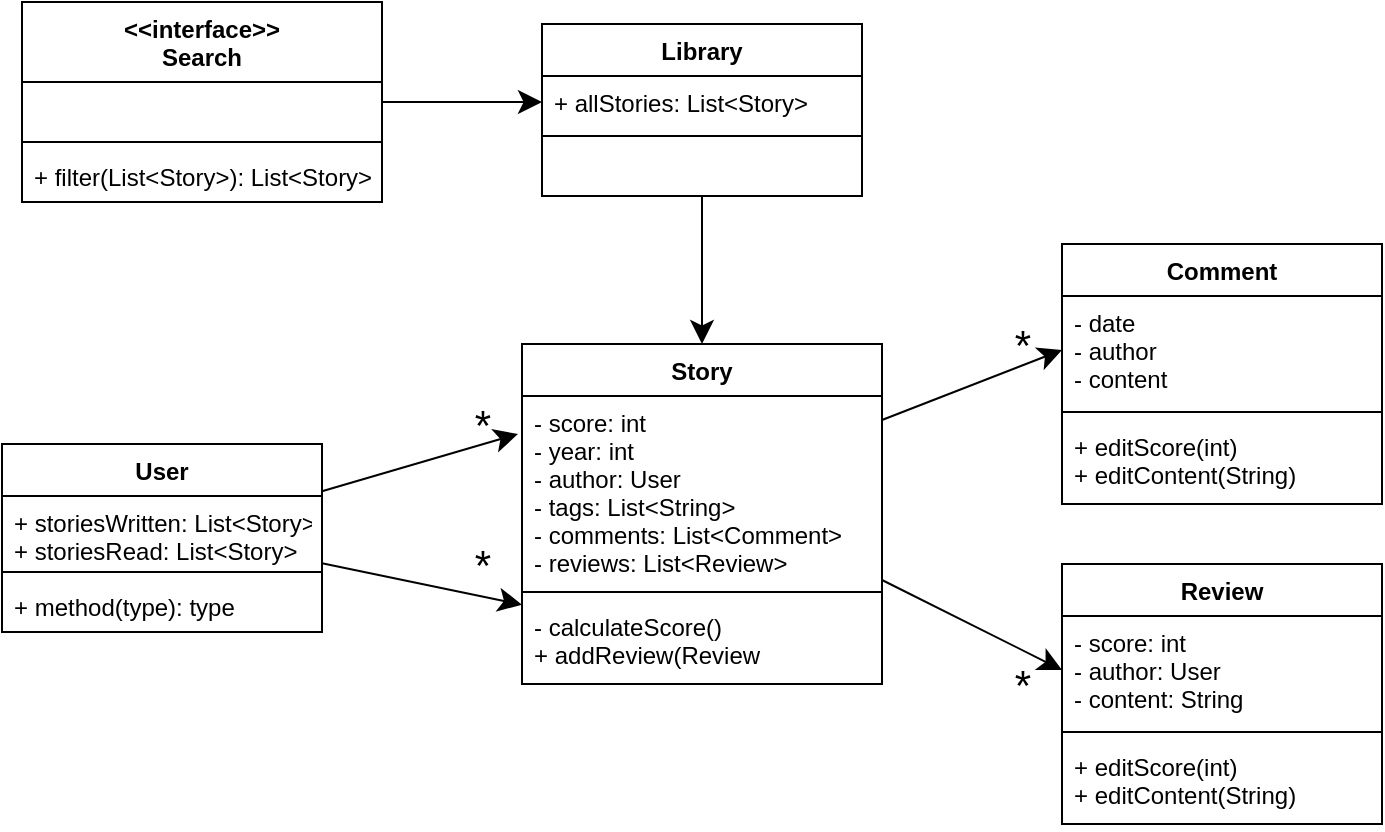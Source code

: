 <mxfile version="13.6.5" type="github">
  <diagram id="Lunx7FJIqspZK_VuQ0n8" name="Page-1">
    <mxGraphModel dx="1422" dy="745" grid="1" gridSize="10" guides="1" tooltips="1" connect="1" arrows="1" fold="1" page="1" pageScale="1" pageWidth="850" pageHeight="1100" math="0" shadow="0">
      <root>
        <mxCell id="0" />
        <mxCell id="1" parent="0" />
        <mxCell id="KTyBPeHKV0A6xwSrAMhU-9" style="rounded=0;orthogonalLoop=1;jettySize=auto;html=1;endSize=9;startSize=9;entryX=0;entryY=0.5;entryDx=0;entryDy=0;" edge="1" parent="1" source="KTyBPeHKV0A6xwSrAMhU-2" target="KTyBPeHKV0A6xwSrAMhU-6">
          <mxGeometry relative="1" as="geometry" />
        </mxCell>
        <mxCell id="KTyBPeHKV0A6xwSrAMhU-10" value="&lt;font style=&quot;font-size: 21px&quot;&gt;*&lt;/font&gt;" style="text;html=1;align=center;verticalAlign=middle;resizable=0;points=[];autosize=1;" vertex="1" parent="1">
          <mxGeometry x="580" y="600" width="20" height="20" as="geometry" />
        </mxCell>
        <mxCell id="KTyBPeHKV0A6xwSrAMhU-15" style="edgeStyle=none;rounded=0;orthogonalLoop=1;jettySize=auto;html=1;entryX=0;entryY=0.5;entryDx=0;entryDy=0;startSize=9;endSize=9;" edge="1" parent="1" source="KTyBPeHKV0A6xwSrAMhU-2" target="KTyBPeHKV0A6xwSrAMhU-12">
          <mxGeometry relative="1" as="geometry" />
        </mxCell>
        <mxCell id="KTyBPeHKV0A6xwSrAMhU-21" value="&lt;font style=&quot;font-size: 21px&quot;&gt;*&lt;/font&gt;" style="text;html=1;align=center;verticalAlign=middle;resizable=0;points=[];autosize=1;" vertex="1" parent="1">
          <mxGeometry x="580" y="430" width="20" height="20" as="geometry" />
        </mxCell>
        <mxCell id="KTyBPeHKV0A6xwSrAMhU-22" style="edgeStyle=none;rounded=0;orthogonalLoop=1;jettySize=auto;html=1;entryX=-0.011;entryY=0.202;entryDx=0;entryDy=0;entryPerimeter=0;startSize=9;endSize=9;" edge="1" parent="1" source="KTyBPeHKV0A6xwSrAMhU-16" target="KTyBPeHKV0A6xwSrAMhU-2">
          <mxGeometry relative="1" as="geometry" />
        </mxCell>
        <mxCell id="KTyBPeHKV0A6xwSrAMhU-23" style="edgeStyle=none;rounded=0;orthogonalLoop=1;jettySize=auto;html=1;startSize=9;endSize=9;" edge="1" parent="1" source="KTyBPeHKV0A6xwSrAMhU-17" target="KTyBPeHKV0A6xwSrAMhU-4">
          <mxGeometry relative="1" as="geometry" />
        </mxCell>
        <mxCell id="KTyBPeHKV0A6xwSrAMhU-24" value="&lt;font style=&quot;font-size: 21px&quot;&gt;*&lt;/font&gt;" style="text;html=1;align=center;verticalAlign=middle;resizable=0;points=[];autosize=1;" vertex="1" parent="1">
          <mxGeometry x="310" y="470" width="20" height="20" as="geometry" />
        </mxCell>
        <mxCell id="KTyBPeHKV0A6xwSrAMhU-25" value="&lt;font style=&quot;font-size: 21px&quot;&gt;*&lt;/font&gt;" style="text;html=1;align=center;verticalAlign=middle;resizable=0;points=[];autosize=1;" vertex="1" parent="1">
          <mxGeometry x="310" y="540" width="20" height="20" as="geometry" />
        </mxCell>
        <mxCell id="KTyBPeHKV0A6xwSrAMhU-1" value="Story" style="swimlane;fontStyle=1;align=center;verticalAlign=top;childLayout=stackLayout;horizontal=1;startSize=26;horizontalStack=0;resizeParent=1;resizeParentMax=0;resizeLast=0;collapsible=1;marginBottom=0;" vertex="1" parent="1">
          <mxGeometry x="340" y="440" width="180" height="170" as="geometry" />
        </mxCell>
        <mxCell id="KTyBPeHKV0A6xwSrAMhU-2" value="- score: int&#xa;- year: int&#xa;- author: User&#xa;- tags: List&lt;String&gt;&#xa;- comments: List&lt;Comment&gt;&#xa;- reviews: List&lt;Review&gt;" style="text;strokeColor=none;fillColor=none;align=left;verticalAlign=top;spacingLeft=4;spacingRight=4;overflow=hidden;rotatable=0;points=[[0,0.5],[1,0.5]];portConstraint=eastwest;" vertex="1" parent="KTyBPeHKV0A6xwSrAMhU-1">
          <mxGeometry y="26" width="180" height="94" as="geometry" />
        </mxCell>
        <mxCell id="KTyBPeHKV0A6xwSrAMhU-3" value="" style="line;strokeWidth=1;fillColor=none;align=left;verticalAlign=middle;spacingTop=-1;spacingLeft=3;spacingRight=3;rotatable=0;labelPosition=right;points=[];portConstraint=eastwest;" vertex="1" parent="KTyBPeHKV0A6xwSrAMhU-1">
          <mxGeometry y="120" width="180" height="8" as="geometry" />
        </mxCell>
        <mxCell id="KTyBPeHKV0A6xwSrAMhU-4" value="- calculateScore()&#xa;+ addReview(Review" style="text;strokeColor=none;fillColor=none;align=left;verticalAlign=top;spacingLeft=4;spacingRight=4;overflow=hidden;rotatable=0;points=[[0,0.5],[1,0.5]];portConstraint=eastwest;" vertex="1" parent="KTyBPeHKV0A6xwSrAMhU-1">
          <mxGeometry y="128" width="180" height="42" as="geometry" />
        </mxCell>
        <mxCell id="KTyBPeHKV0A6xwSrAMhU-5" value="Review" style="swimlane;fontStyle=1;align=center;verticalAlign=top;childLayout=stackLayout;horizontal=1;startSize=26;horizontalStack=0;resizeParent=1;resizeParentMax=0;resizeLast=0;collapsible=1;marginBottom=0;" vertex="1" parent="1">
          <mxGeometry x="610" y="550" width="160" height="130" as="geometry" />
        </mxCell>
        <mxCell id="KTyBPeHKV0A6xwSrAMhU-6" value="- score: int&#xa;- author: User&#xa;- content: String" style="text;strokeColor=none;fillColor=none;align=left;verticalAlign=top;spacingLeft=4;spacingRight=4;overflow=hidden;rotatable=0;points=[[0,0.5],[1,0.5]];portConstraint=eastwest;" vertex="1" parent="KTyBPeHKV0A6xwSrAMhU-5">
          <mxGeometry y="26" width="160" height="54" as="geometry" />
        </mxCell>
        <mxCell id="KTyBPeHKV0A6xwSrAMhU-7" value="" style="line;strokeWidth=1;fillColor=none;align=left;verticalAlign=middle;spacingTop=-1;spacingLeft=3;spacingRight=3;rotatable=0;labelPosition=right;points=[];portConstraint=eastwest;" vertex="1" parent="KTyBPeHKV0A6xwSrAMhU-5">
          <mxGeometry y="80" width="160" height="8" as="geometry" />
        </mxCell>
        <mxCell id="KTyBPeHKV0A6xwSrAMhU-8" value="+ editScore(int)&#xa;+ editContent(String)" style="text;strokeColor=none;fillColor=none;align=left;verticalAlign=top;spacingLeft=4;spacingRight=4;overflow=hidden;rotatable=0;points=[[0,0.5],[1,0.5]];portConstraint=eastwest;" vertex="1" parent="KTyBPeHKV0A6xwSrAMhU-5">
          <mxGeometry y="88" width="160" height="42" as="geometry" />
        </mxCell>
        <mxCell id="KTyBPeHKV0A6xwSrAMhU-11" value="Comment" style="swimlane;fontStyle=1;align=center;verticalAlign=top;childLayout=stackLayout;horizontal=1;startSize=26;horizontalStack=0;resizeParent=1;resizeParentMax=0;resizeLast=0;collapsible=1;marginBottom=0;" vertex="1" parent="1">
          <mxGeometry x="610" y="390" width="160" height="130" as="geometry" />
        </mxCell>
        <mxCell id="KTyBPeHKV0A6xwSrAMhU-12" value="- date&#xa;- author&#xa;- content" style="text;strokeColor=none;fillColor=none;align=left;verticalAlign=top;spacingLeft=4;spacingRight=4;overflow=hidden;rotatable=0;points=[[0,0.5],[1,0.5]];portConstraint=eastwest;" vertex="1" parent="KTyBPeHKV0A6xwSrAMhU-11">
          <mxGeometry y="26" width="160" height="54" as="geometry" />
        </mxCell>
        <mxCell id="KTyBPeHKV0A6xwSrAMhU-13" value="" style="line;strokeWidth=1;fillColor=none;align=left;verticalAlign=middle;spacingTop=-1;spacingLeft=3;spacingRight=3;rotatable=0;labelPosition=right;points=[];portConstraint=eastwest;" vertex="1" parent="KTyBPeHKV0A6xwSrAMhU-11">
          <mxGeometry y="80" width="160" height="8" as="geometry" />
        </mxCell>
        <mxCell id="KTyBPeHKV0A6xwSrAMhU-14" value="+ editScore(int)&#xa;+ editContent(String)" style="text;strokeColor=none;fillColor=none;align=left;verticalAlign=top;spacingLeft=4;spacingRight=4;overflow=hidden;rotatable=0;points=[[0,0.5],[1,0.5]];portConstraint=eastwest;" vertex="1" parent="KTyBPeHKV0A6xwSrAMhU-11">
          <mxGeometry y="88" width="160" height="42" as="geometry" />
        </mxCell>
        <mxCell id="KTyBPeHKV0A6xwSrAMhU-16" value="User" style="swimlane;fontStyle=1;align=center;verticalAlign=top;childLayout=stackLayout;horizontal=1;startSize=26;horizontalStack=0;resizeParent=1;resizeParentMax=0;resizeLast=0;collapsible=1;marginBottom=0;" vertex="1" parent="1">
          <mxGeometry x="80" y="490" width="160" height="94" as="geometry" />
        </mxCell>
        <mxCell id="KTyBPeHKV0A6xwSrAMhU-17" value="+ storiesWritten: List&lt;Story&gt;&#xa;+ storiesRead: List&lt;Story&gt;" style="text;strokeColor=none;fillColor=none;align=left;verticalAlign=top;spacingLeft=4;spacingRight=4;overflow=hidden;rotatable=0;points=[[0,0.5],[1,0.5]];portConstraint=eastwest;" vertex="1" parent="KTyBPeHKV0A6xwSrAMhU-16">
          <mxGeometry y="26" width="160" height="34" as="geometry" />
        </mxCell>
        <mxCell id="KTyBPeHKV0A6xwSrAMhU-18" value="" style="line;strokeWidth=1;fillColor=none;align=left;verticalAlign=middle;spacingTop=-1;spacingLeft=3;spacingRight=3;rotatable=0;labelPosition=right;points=[];portConstraint=eastwest;" vertex="1" parent="KTyBPeHKV0A6xwSrAMhU-16">
          <mxGeometry y="60" width="160" height="8" as="geometry" />
        </mxCell>
        <mxCell id="KTyBPeHKV0A6xwSrAMhU-19" value="+ method(type): type" style="text;strokeColor=none;fillColor=none;align=left;verticalAlign=top;spacingLeft=4;spacingRight=4;overflow=hidden;rotatable=0;points=[[0,0.5],[1,0.5]];portConstraint=eastwest;" vertex="1" parent="KTyBPeHKV0A6xwSrAMhU-16">
          <mxGeometry y="68" width="160" height="26" as="geometry" />
        </mxCell>
        <mxCell id="KTyBPeHKV0A6xwSrAMhU-26" value="Library" style="swimlane;fontStyle=1;align=center;verticalAlign=top;childLayout=stackLayout;horizontal=1;startSize=26;horizontalStack=0;resizeParent=1;resizeParentMax=0;resizeLast=0;collapsible=1;marginBottom=0;" vertex="1" parent="1">
          <mxGeometry x="350" y="280" width="160" height="86" as="geometry" />
        </mxCell>
        <mxCell id="KTyBPeHKV0A6xwSrAMhU-27" value="+ allStories: List&lt;Story&gt;" style="text;strokeColor=none;fillColor=none;align=left;verticalAlign=top;spacingLeft=4;spacingRight=4;overflow=hidden;rotatable=0;points=[[0,0.5],[1,0.5]];portConstraint=eastwest;" vertex="1" parent="KTyBPeHKV0A6xwSrAMhU-26">
          <mxGeometry y="26" width="160" height="26" as="geometry" />
        </mxCell>
        <mxCell id="KTyBPeHKV0A6xwSrAMhU-28" value="" style="line;strokeWidth=1;fillColor=none;align=left;verticalAlign=middle;spacingTop=-1;spacingLeft=3;spacingRight=3;rotatable=0;labelPosition=right;points=[];portConstraint=eastwest;" vertex="1" parent="KTyBPeHKV0A6xwSrAMhU-26">
          <mxGeometry y="52" width="160" height="8" as="geometry" />
        </mxCell>
        <mxCell id="KTyBPeHKV0A6xwSrAMhU-29" value=" " style="text;strokeColor=none;fillColor=none;align=left;verticalAlign=top;spacingLeft=4;spacingRight=4;overflow=hidden;rotatable=0;points=[[0,0.5],[1,0.5]];portConstraint=eastwest;" vertex="1" parent="KTyBPeHKV0A6xwSrAMhU-26">
          <mxGeometry y="60" width="160" height="26" as="geometry" />
        </mxCell>
        <mxCell id="KTyBPeHKV0A6xwSrAMhU-34" style="edgeStyle=none;rounded=0;orthogonalLoop=1;jettySize=auto;html=1;entryX=0.5;entryY=0;entryDx=0;entryDy=0;startSize=9;endSize=9;" edge="1" parent="1" source="KTyBPeHKV0A6xwSrAMhU-29" target="KTyBPeHKV0A6xwSrAMhU-1">
          <mxGeometry relative="1" as="geometry" />
        </mxCell>
        <mxCell id="KTyBPeHKV0A6xwSrAMhU-35" style="edgeStyle=none;rounded=0;orthogonalLoop=1;jettySize=auto;html=1;entryX=0;entryY=0.5;entryDx=0;entryDy=0;startSize=9;endSize=9;" edge="1" parent="1" source="KTyBPeHKV0A6xwSrAMhU-30" target="KTyBPeHKV0A6xwSrAMhU-27">
          <mxGeometry relative="1" as="geometry" />
        </mxCell>
        <mxCell id="KTyBPeHKV0A6xwSrAMhU-30" value="&lt;&lt;interface&gt;&gt;&#xa;Search" style="swimlane;fontStyle=1;align=center;verticalAlign=top;childLayout=stackLayout;horizontal=1;startSize=40;horizontalStack=0;resizeParent=1;resizeParentMax=0;resizeLast=0;collapsible=1;marginBottom=0;" vertex="1" parent="1">
          <mxGeometry x="90" y="269" width="180" height="100" as="geometry" />
        </mxCell>
        <mxCell id="KTyBPeHKV0A6xwSrAMhU-31" value=" " style="text;strokeColor=none;fillColor=none;align=left;verticalAlign=top;spacingLeft=4;spacingRight=4;overflow=hidden;rotatable=0;points=[[0,0.5],[1,0.5]];portConstraint=eastwest;" vertex="1" parent="KTyBPeHKV0A6xwSrAMhU-30">
          <mxGeometry y="40" width="180" height="26" as="geometry" />
        </mxCell>
        <mxCell id="KTyBPeHKV0A6xwSrAMhU-32" value="" style="line;strokeWidth=1;fillColor=none;align=left;verticalAlign=middle;spacingTop=-1;spacingLeft=3;spacingRight=3;rotatable=0;labelPosition=right;points=[];portConstraint=eastwest;" vertex="1" parent="KTyBPeHKV0A6xwSrAMhU-30">
          <mxGeometry y="66" width="180" height="8" as="geometry" />
        </mxCell>
        <mxCell id="KTyBPeHKV0A6xwSrAMhU-33" value="+ filter(List&lt;Story&gt;): List&lt;Story&gt;" style="text;strokeColor=none;fillColor=none;align=left;verticalAlign=top;spacingLeft=4;spacingRight=4;overflow=hidden;rotatable=0;points=[[0,0.5],[1,0.5]];portConstraint=eastwest;" vertex="1" parent="KTyBPeHKV0A6xwSrAMhU-30">
          <mxGeometry y="74" width="180" height="26" as="geometry" />
        </mxCell>
      </root>
    </mxGraphModel>
  </diagram>
</mxfile>
